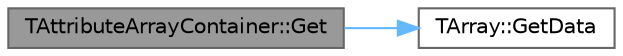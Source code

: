 digraph "TAttributeArrayContainer::Get"
{
 // INTERACTIVE_SVG=YES
 // LATEX_PDF_SIZE
  bgcolor="transparent";
  edge [fontname=Helvetica,fontsize=10,labelfontname=Helvetica,labelfontsize=10];
  node [fontname=Helvetica,fontsize=10,shape=box,height=0.2,width=0.4];
  rankdir="LR";
  Node1 [id="Node000001",label="TAttributeArrayContainer::Get",height=0.2,width=0.4,color="gray40", fillcolor="grey60", style="filled", fontcolor="black",tooltip="Gets the array attribute at the given index as a TArrayView."];
  Node1 -> Node2 [id="edge1_Node000001_Node000002",color="steelblue1",style="solid",tooltip=" "];
  Node2 [id="Node000002",label="TArray::GetData",height=0.2,width=0.4,color="grey40", fillcolor="white", style="filled",URL="$d4/d52/classTArray.html#a5b7af561ae2c8731aca5c33c736fb4f2",tooltip="Helper function for returning a typed pointer to the first array entry."];
}
